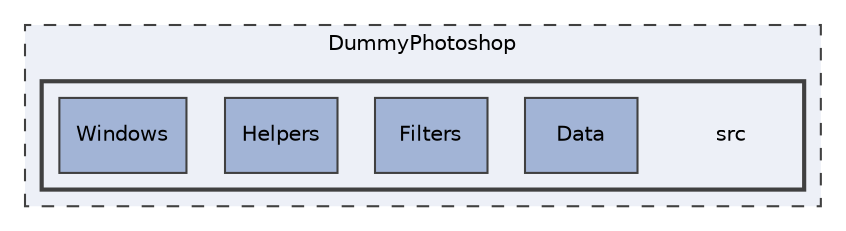 digraph "D:/source/c#/DummyPhotoshop/DummyPhotoshop/src"
{
 // LATEX_PDF_SIZE
  edge [fontname="Helvetica",fontsize="10",labelfontname="Helvetica",labelfontsize="10"];
  node [fontname="Helvetica",fontsize="10",shape=record];
  compound=true
  subgraph clusterdir_b17e3b9f6a3c64a34ac5beee010ca08c {
    graph [ bgcolor="#edf0f7", pencolor="grey25", style="filled,dashed,", label="DummyPhotoshop", fontname="Helvetica", fontsize="10", URL="dir_b17e3b9f6a3c64a34ac5beee010ca08c.html"]
  subgraph clusterdir_2b96d0357116060162d8bea8bc00efbc {
    graph [ bgcolor="#edf0f7", pencolor="grey25", style="filled,bold,", label="", fontname="Helvetica", fontsize="10", URL="dir_2b96d0357116060162d8bea8bc00efbc.html"]
    dir_2b96d0357116060162d8bea8bc00efbc [shape=plaintext, label="src"];
  dir_763dc47a5fcbcc88f0c6a06278e8dcff [shape=box, label="Data", style="filled,", fillcolor="#a2b4d6", color="grey25", URL="dir_763dc47a5fcbcc88f0c6a06278e8dcff.html"];
  dir_c81ebfc9e44ffe451dda8cfbd1eaec15 [shape=box, label="Filters", style="filled,", fillcolor="#a2b4d6", color="grey25", URL="dir_c81ebfc9e44ffe451dda8cfbd1eaec15.html"];
  dir_f1fe21437a7585b4eca6cfa4fc2d995c [shape=box, label="Helpers", style="filled,", fillcolor="#a2b4d6", color="grey25", URL="dir_f1fe21437a7585b4eca6cfa4fc2d995c.html"];
  dir_d19f188d7bf31a1a9a4948cb0217a1a7 [shape=box, label="Windows", style="filled,", fillcolor="#a2b4d6", color="grey25", URL="dir_d19f188d7bf31a1a9a4948cb0217a1a7.html"];
  }
  }
}
